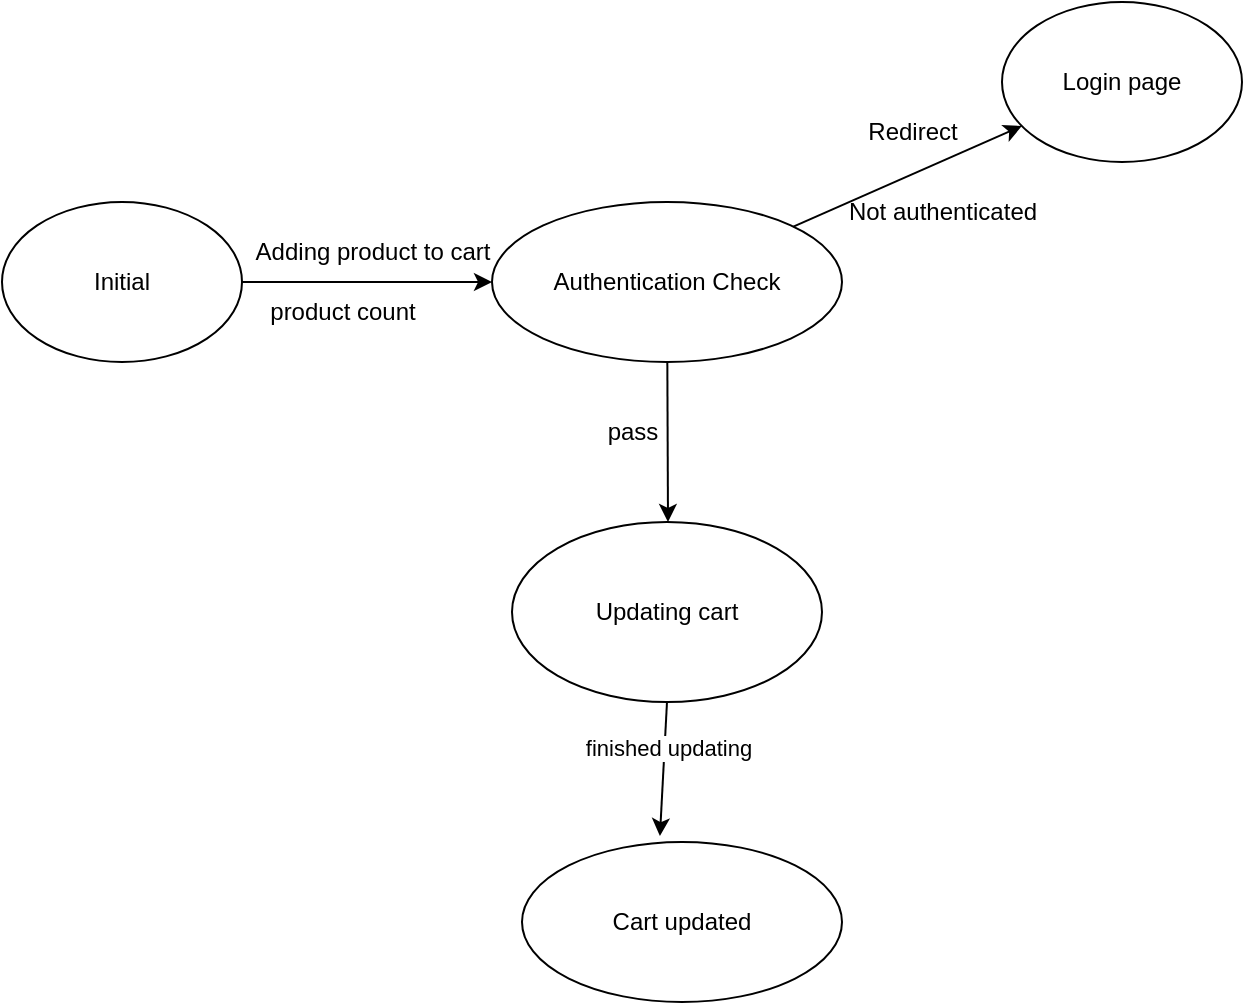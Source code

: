 <mxfile version="24.3.1" type="github">
  <diagram name="Page-1" id="5QO_2KmIBWhYaHY_-RN7">
    <mxGraphModel dx="1434" dy="745" grid="1" gridSize="10" guides="1" tooltips="1" connect="1" arrows="1" fold="1" page="1" pageScale="1" pageWidth="850" pageHeight="1100" math="0" shadow="0">
      <root>
        <mxCell id="0" />
        <mxCell id="1" parent="0" />
        <mxCell id="VFz6cU1-Bv9IL0Sr3GRx-1" value="Initial" style="ellipse;whiteSpace=wrap;html=1;" vertex="1" parent="1">
          <mxGeometry x="120" y="260" width="120" height="80" as="geometry" />
        </mxCell>
        <mxCell id="VFz6cU1-Bv9IL0Sr3GRx-2" value="Authentication Check" style="ellipse;whiteSpace=wrap;html=1;" vertex="1" parent="1">
          <mxGeometry x="365" y="260" width="175" height="80" as="geometry" />
        </mxCell>
        <mxCell id="VFz6cU1-Bv9IL0Sr3GRx-3" value="" style="endArrow=classic;html=1;rounded=0;exitX=1;exitY=0.5;exitDx=0;exitDy=0;entryX=0;entryY=0.5;entryDx=0;entryDy=0;" edge="1" parent="1" source="VFz6cU1-Bv9IL0Sr3GRx-1" target="VFz6cU1-Bv9IL0Sr3GRx-2">
          <mxGeometry width="50" height="50" relative="1" as="geometry">
            <mxPoint x="400" y="470" as="sourcePoint" />
            <mxPoint x="450" y="420" as="targetPoint" />
          </mxGeometry>
        </mxCell>
        <mxCell id="VFz6cU1-Bv9IL0Sr3GRx-5" value="Login page" style="ellipse;whiteSpace=wrap;html=1;" vertex="1" parent="1">
          <mxGeometry x="620" y="160" width="120" height="80" as="geometry" />
        </mxCell>
        <mxCell id="VFz6cU1-Bv9IL0Sr3GRx-7" value="Adding product to cart" style="text;html=1;align=center;verticalAlign=middle;resizable=0;points=[];autosize=1;strokeColor=none;fillColor=none;" vertex="1" parent="1">
          <mxGeometry x="235" y="270" width="140" height="30" as="geometry" />
        </mxCell>
        <mxCell id="VFz6cU1-Bv9IL0Sr3GRx-8" value="product count" style="text;html=1;align=center;verticalAlign=middle;resizable=0;points=[];autosize=1;strokeColor=none;fillColor=none;" vertex="1" parent="1">
          <mxGeometry x="240" y="300" width="100" height="30" as="geometry" />
        </mxCell>
        <mxCell id="VFz6cU1-Bv9IL0Sr3GRx-9" value="" style="endArrow=classic;html=1;rounded=0;" edge="1" parent="1" source="VFz6cU1-Bv9IL0Sr3GRx-2" target="VFz6cU1-Bv9IL0Sr3GRx-5">
          <mxGeometry width="50" height="50" relative="1" as="geometry">
            <mxPoint x="400" y="470" as="sourcePoint" />
            <mxPoint x="450" y="420" as="targetPoint" />
          </mxGeometry>
        </mxCell>
        <mxCell id="VFz6cU1-Bv9IL0Sr3GRx-10" value="Not authenticated" style="text;html=1;align=center;verticalAlign=middle;resizable=0;points=[];autosize=1;strokeColor=none;fillColor=none;" vertex="1" parent="1">
          <mxGeometry x="530" y="250" width="120" height="30" as="geometry" />
        </mxCell>
        <mxCell id="VFz6cU1-Bv9IL0Sr3GRx-11" value="Redirect" style="text;html=1;align=center;verticalAlign=middle;resizable=0;points=[];autosize=1;strokeColor=none;fillColor=none;" vertex="1" parent="1">
          <mxGeometry x="540" y="210" width="70" height="30" as="geometry" />
        </mxCell>
        <mxCell id="VFz6cU1-Bv9IL0Sr3GRx-12" value="Updating cart" style="ellipse;whiteSpace=wrap;html=1;" vertex="1" parent="1">
          <mxGeometry x="375" y="420" width="155" height="90" as="geometry" />
        </mxCell>
        <mxCell id="VFz6cU1-Bv9IL0Sr3GRx-13" value="" style="endArrow=classic;html=1;rounded=0;" edge="1" parent="1" source="VFz6cU1-Bv9IL0Sr3GRx-2">
          <mxGeometry width="50" height="50" relative="1" as="geometry">
            <mxPoint x="400" y="500" as="sourcePoint" />
            <mxPoint x="453" y="420" as="targetPoint" />
          </mxGeometry>
        </mxCell>
        <mxCell id="VFz6cU1-Bv9IL0Sr3GRx-14" value="pass" style="text;html=1;align=center;verticalAlign=middle;resizable=0;points=[];autosize=1;strokeColor=none;fillColor=none;" vertex="1" parent="1">
          <mxGeometry x="410" y="360" width="50" height="30" as="geometry" />
        </mxCell>
        <mxCell id="VFz6cU1-Bv9IL0Sr3GRx-15" value="Cart updated" style="ellipse;whiteSpace=wrap;html=1;" vertex="1" parent="1">
          <mxGeometry x="380" y="580" width="160" height="80" as="geometry" />
        </mxCell>
        <mxCell id="VFz6cU1-Bv9IL0Sr3GRx-18" value="" style="endArrow=classic;html=1;rounded=0;entryX=0.431;entryY=-0.037;entryDx=0;entryDy=0;entryPerimeter=0;exitX=0.5;exitY=1;exitDx=0;exitDy=0;" edge="1" parent="1" source="VFz6cU1-Bv9IL0Sr3GRx-12" target="VFz6cU1-Bv9IL0Sr3GRx-15">
          <mxGeometry width="50" height="50" relative="1" as="geometry">
            <mxPoint x="400" y="440" as="sourcePoint" />
            <mxPoint x="450" y="390" as="targetPoint" />
          </mxGeometry>
        </mxCell>
        <mxCell id="VFz6cU1-Bv9IL0Sr3GRx-19" value="finished updating" style="edgeLabel;html=1;align=center;verticalAlign=middle;resizable=0;points=[];" vertex="1" connectable="0" parent="VFz6cU1-Bv9IL0Sr3GRx-18">
          <mxGeometry x="-0.315" y="1" relative="1" as="geometry">
            <mxPoint as="offset" />
          </mxGeometry>
        </mxCell>
      </root>
    </mxGraphModel>
  </diagram>
</mxfile>
